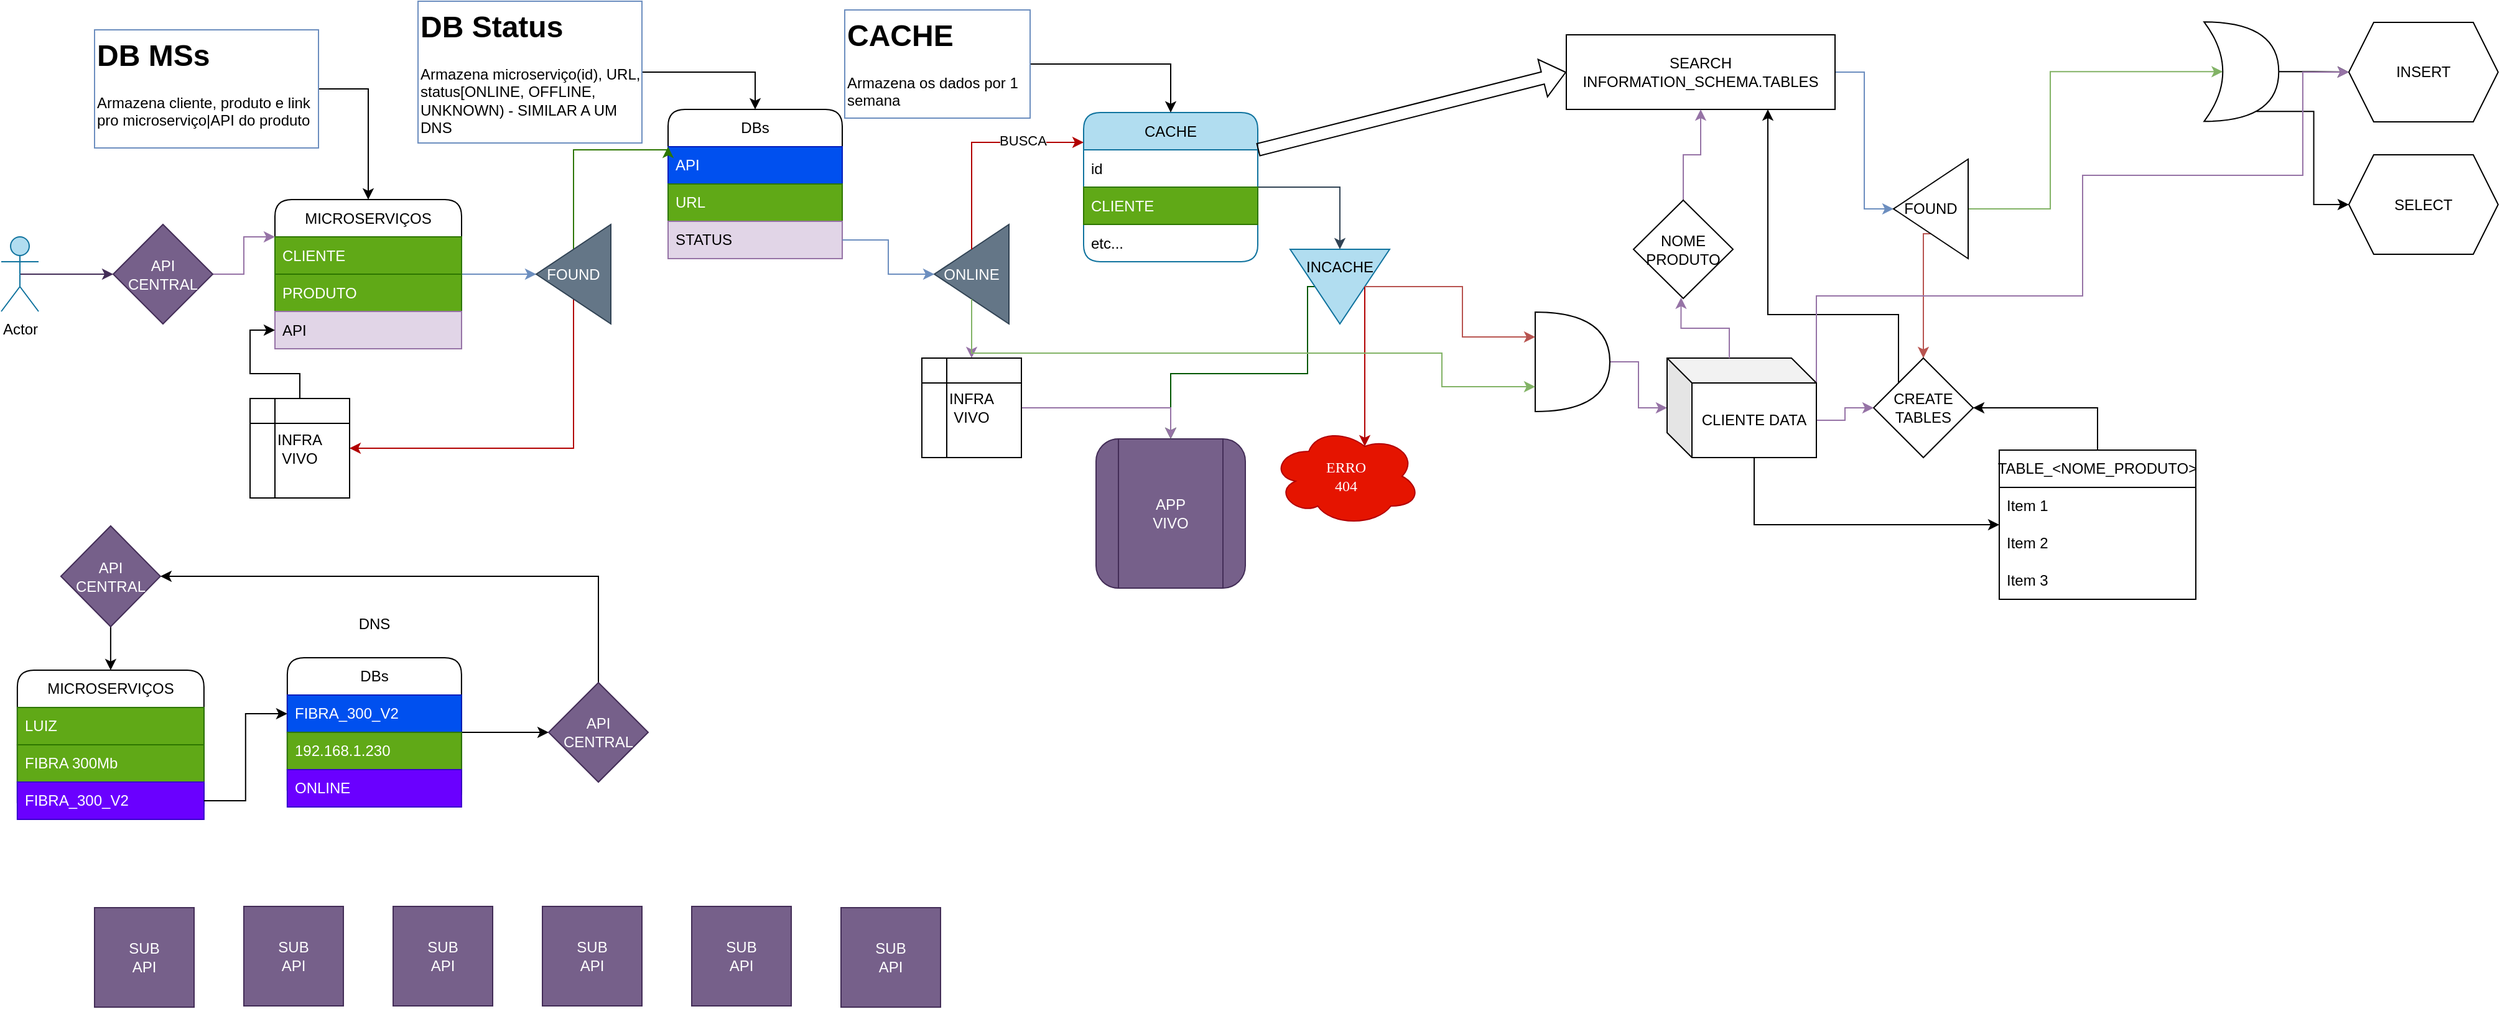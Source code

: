 <mxfile version="24.2.3" type="device">
  <diagram name="Page-1" id="OeaDjAwAkITtcOI55Jw8">
    <mxGraphModel dx="1214" dy="655" grid="0" gridSize="10" guides="1" tooltips="1" connect="1" arrows="1" fold="1" page="1" pageScale="1" pageWidth="1169" pageHeight="827" math="0" shadow="0">
      <root>
        <mxCell id="0" />
        <mxCell id="1" parent="0" />
        <mxCell id="YpSjXEOMrlfp69nb3dO_-20" style="edgeStyle=orthogonalEdgeStyle;rounded=0;orthogonalLoop=1;jettySize=auto;html=1;exitX=0.5;exitY=0.5;exitDx=0;exitDy=0;exitPerimeter=0;entryX=0;entryY=0.5;entryDx=0;entryDy=0;fillColor=#76608a;strokeColor=#432D57;" parent="1" source="YpSjXEOMrlfp69nb3dO_-1" target="YpSjXEOMrlfp69nb3dO_-6" edge="1">
          <mxGeometry relative="1" as="geometry" />
        </mxCell>
        <mxCell id="YpSjXEOMrlfp69nb3dO_-1" value="Actor" style="shape=umlActor;verticalLabelPosition=bottom;verticalAlign=top;html=1;outlineConnect=0;fillColor=#b1ddf0;strokeColor=#10739e;" parent="1" vertex="1">
          <mxGeometry x="10" y="197.5" width="30" height="60" as="geometry" />
        </mxCell>
        <mxCell id="YpSjXEOMrlfp69nb3dO_-35" style="edgeStyle=orthogonalEdgeStyle;rounded=0;orthogonalLoop=1;jettySize=auto;html=1;entryX=0;entryY=0.5;entryDx=0;entryDy=0;fillColor=#dae8fc;strokeColor=#6c8ebf;" parent="1" source="YpSjXEOMrlfp69nb3dO_-2" target="YpSjXEOMrlfp69nb3dO_-33" edge="1">
          <mxGeometry relative="1" as="geometry" />
        </mxCell>
        <mxCell id="YpSjXEOMrlfp69nb3dO_-2" value="MICROSERVIÇOS" style="swimlane;fontStyle=0;childLayout=stackLayout;horizontal=1;startSize=30;horizontalStack=0;resizeParent=1;resizeParentMax=0;resizeLast=0;collapsible=1;marginBottom=0;whiteSpace=wrap;html=1;rounded=1;" parent="1" vertex="1">
          <mxGeometry x="230" y="167.5" width="150" height="120" as="geometry" />
        </mxCell>
        <mxCell id="YpSjXEOMrlfp69nb3dO_-3" value="CLIENTE" style="text;strokeColor=#2D7600;fillColor=#60a917;align=left;verticalAlign=middle;spacingLeft=4;spacingRight=4;overflow=hidden;points=[[0,0.5],[1,0.5]];portConstraint=eastwest;rotatable=0;whiteSpace=wrap;html=1;fontColor=#ffffff;" parent="YpSjXEOMrlfp69nb3dO_-2" vertex="1">
          <mxGeometry y="30" width="150" height="30" as="geometry" />
        </mxCell>
        <mxCell id="YpSjXEOMrlfp69nb3dO_-4" value="PRODUTO" style="text;strokeColor=#2D7600;fillColor=#60a917;align=left;verticalAlign=middle;spacingLeft=4;spacingRight=4;overflow=hidden;points=[[0,0.5],[1,0.5]];portConstraint=eastwest;rotatable=0;whiteSpace=wrap;html=1;fontColor=#ffffff;" parent="YpSjXEOMrlfp69nb3dO_-2" vertex="1">
          <mxGeometry y="60" width="150" height="30" as="geometry" />
        </mxCell>
        <mxCell id="YpSjXEOMrlfp69nb3dO_-5" value="API" style="text;strokeColor=#9673a6;fillColor=#e1d5e7;align=left;verticalAlign=middle;spacingLeft=4;spacingRight=4;overflow=hidden;points=[[0,0.5],[1,0.5]];portConstraint=eastwest;rotatable=0;whiteSpace=wrap;html=1;" parent="YpSjXEOMrlfp69nb3dO_-2" vertex="1">
          <mxGeometry y="90" width="150" height="30" as="geometry" />
        </mxCell>
        <mxCell id="YpSjXEOMrlfp69nb3dO_-32" style="edgeStyle=orthogonalEdgeStyle;rounded=0;orthogonalLoop=1;jettySize=auto;html=1;exitX=1;exitY=0.5;exitDx=0;exitDy=0;entryX=0;entryY=0.25;entryDx=0;entryDy=0;fillColor=#e1d5e7;strokeColor=#9673a6;" parent="1" source="YpSjXEOMrlfp69nb3dO_-6" target="YpSjXEOMrlfp69nb3dO_-2" edge="1">
          <mxGeometry relative="1" as="geometry" />
        </mxCell>
        <mxCell id="YpSjXEOMrlfp69nb3dO_-6" value="API&lt;div&gt;CENTRAL&lt;/div&gt;" style="rhombus;whiteSpace=wrap;html=1;fillColor=#76608a;fontColor=#ffffff;strokeColor=#432D57;" parent="1" vertex="1">
          <mxGeometry x="100" y="187.5" width="80" height="80" as="geometry" />
        </mxCell>
        <mxCell id="YpSjXEOMrlfp69nb3dO_-8" value="DBs" style="swimlane;fontStyle=0;childLayout=stackLayout;horizontal=1;startSize=30;horizontalStack=0;resizeParent=1;resizeParentMax=0;resizeLast=0;collapsible=1;marginBottom=0;whiteSpace=wrap;html=1;rounded=1;" parent="1" vertex="1">
          <mxGeometry x="546" y="95" width="140" height="120" as="geometry" />
        </mxCell>
        <mxCell id="YpSjXEOMrlfp69nb3dO_-9" value="API" style="text;strokeColor=#001DBC;fillColor=#0050ef;align=left;verticalAlign=middle;spacingLeft=4;spacingRight=4;overflow=hidden;points=[[0,0.5],[1,0.5]];portConstraint=eastwest;rotatable=0;whiteSpace=wrap;html=1;fontColor=#ffffff;" parent="YpSjXEOMrlfp69nb3dO_-8" vertex="1">
          <mxGeometry y="30" width="140" height="30" as="geometry" />
        </mxCell>
        <mxCell id="YpSjXEOMrlfp69nb3dO_-10" value="URL" style="text;strokeColor=#2D7600;fillColor=#60a917;align=left;verticalAlign=middle;spacingLeft=4;spacingRight=4;overflow=hidden;points=[[0,0.5],[1,0.5]];portConstraint=eastwest;rotatable=0;whiteSpace=wrap;html=1;fontColor=#ffffff;" parent="YpSjXEOMrlfp69nb3dO_-8" vertex="1">
          <mxGeometry y="60" width="140" height="30" as="geometry" />
        </mxCell>
        <mxCell id="YpSjXEOMrlfp69nb3dO_-11" value="STATUS" style="text;strokeColor=#9673a6;fillColor=#e1d5e7;align=left;verticalAlign=middle;spacingLeft=4;spacingRight=4;overflow=hidden;points=[[0,0.5],[1,0.5]];portConstraint=eastwest;rotatable=0;whiteSpace=wrap;html=1;" parent="YpSjXEOMrlfp69nb3dO_-8" vertex="1">
          <mxGeometry y="90" width="140" height="30" as="geometry" />
        </mxCell>
        <mxCell id="YpSjXEOMrlfp69nb3dO_-55" style="edgeStyle=orthogonalEdgeStyle;rounded=0;orthogonalLoop=1;jettySize=auto;html=1;exitX=1;exitY=0.5;exitDx=0;exitDy=0;entryX=0;entryY=0.5;entryDx=0;entryDy=0;fillColor=#647687;strokeColor=#314354;" parent="1" source="YpSjXEOMrlfp69nb3dO_-13" target="YpSjXEOMrlfp69nb3dO_-54" edge="1">
          <mxGeometry relative="1" as="geometry" />
        </mxCell>
        <mxCell id="YpSjXEOMrlfp69nb3dO_-13" value="CACHE" style="swimlane;fontStyle=0;childLayout=stackLayout;horizontal=1;startSize=30;horizontalStack=0;resizeParent=1;resizeParentMax=0;resizeLast=0;collapsible=1;marginBottom=0;whiteSpace=wrap;html=1;fillColor=#b1ddf0;strokeColor=#10739e;rounded=1;" parent="1" vertex="1">
          <mxGeometry x="880" y="97.5" width="140" height="120" as="geometry" />
        </mxCell>
        <mxCell id="YpSjXEOMrlfp69nb3dO_-14" value="id" style="text;strokeColor=none;fillColor=none;align=left;verticalAlign=middle;spacingLeft=4;spacingRight=4;overflow=hidden;points=[[0,0.5],[1,0.5]];portConstraint=eastwest;rotatable=0;whiteSpace=wrap;html=1;rounded=1;" parent="YpSjXEOMrlfp69nb3dO_-13" vertex="1">
          <mxGeometry y="30" width="140" height="30" as="geometry" />
        </mxCell>
        <mxCell id="YpSjXEOMrlfp69nb3dO_-15" value="CLIENTE" style="text;strokeColor=#2D7600;fillColor=#60a917;align=left;verticalAlign=middle;spacingLeft=4;spacingRight=4;overflow=hidden;points=[[0,0.5],[1,0.5]];portConstraint=eastwest;rotatable=0;whiteSpace=wrap;html=1;fontColor=#ffffff;" parent="YpSjXEOMrlfp69nb3dO_-13" vertex="1">
          <mxGeometry y="60" width="140" height="30" as="geometry" />
        </mxCell>
        <mxCell id="YpSjXEOMrlfp69nb3dO_-16" value="etc..." style="text;strokeColor=none;fillColor=none;align=left;verticalAlign=middle;spacingLeft=4;spacingRight=4;overflow=hidden;points=[[0,0.5],[1,0.5]];portConstraint=eastwest;rotatable=0;whiteSpace=wrap;html=1;" parent="YpSjXEOMrlfp69nb3dO_-13" vertex="1">
          <mxGeometry y="90" width="140" height="30" as="geometry" />
        </mxCell>
        <mxCell id="YpSjXEOMrlfp69nb3dO_-37" style="edgeStyle=orthogonalEdgeStyle;rounded=0;orthogonalLoop=1;jettySize=auto;html=1;exitX=0.5;exitY=0;exitDx=0;exitDy=0;entryX=0;entryY=0.25;entryDx=0;entryDy=0;fillColor=#60a917;strokeColor=#2D7600;" parent="1" source="YpSjXEOMrlfp69nb3dO_-33" target="YpSjXEOMrlfp69nb3dO_-8" edge="1">
          <mxGeometry relative="1" as="geometry">
            <Array as="points">
              <mxPoint x="470" y="127.5" />
            </Array>
          </mxGeometry>
        </mxCell>
        <mxCell id="YpSjXEOMrlfp69nb3dO_-62" style="edgeStyle=orthogonalEdgeStyle;rounded=0;orthogonalLoop=1;jettySize=auto;html=1;exitX=0.5;exitY=1;exitDx=0;exitDy=0;entryX=1;entryY=0.5;entryDx=0;entryDy=0;fillColor=#e51400;strokeColor=#B20000;" parent="1" source="YpSjXEOMrlfp69nb3dO_-33" target="YpSjXEOMrlfp69nb3dO_-46" edge="1">
          <mxGeometry relative="1" as="geometry">
            <Array as="points">
              <mxPoint x="470" y="367.5" />
            </Array>
          </mxGeometry>
        </mxCell>
        <mxCell id="YpSjXEOMrlfp69nb3dO_-33" value="FOUND" style="triangle;whiteSpace=wrap;html=1;flipH=1;fillColor=#647687;fontColor=#ffffff;strokeColor=#314354;" parent="1" vertex="1">
          <mxGeometry x="440" y="187.5" width="60" height="80" as="geometry" />
        </mxCell>
        <mxCell id="J5_IYVWnW0NtavB5LWbP-10" style="edgeStyle=orthogonalEdgeStyle;rounded=0;orthogonalLoop=1;jettySize=auto;html=1;exitX=0.5;exitY=1;exitDx=0;exitDy=0;entryX=0.5;entryY=0;entryDx=0;entryDy=0;fillColor=#e1d5e7;strokeColor=#9673a6;" edge="1" parent="1" source="YpSjXEOMrlfp69nb3dO_-38" target="gtCgT5ok4bYemjkZfHVg-14">
          <mxGeometry relative="1" as="geometry" />
        </mxCell>
        <mxCell id="YpSjXEOMrlfp69nb3dO_-38" value="ONLINE" style="triangle;whiteSpace=wrap;html=1;flipH=1;fillColor=#647687;fontColor=#ffffff;strokeColor=#314354;" parent="1" vertex="1">
          <mxGeometry x="760" y="187.5" width="60" height="80" as="geometry" />
        </mxCell>
        <mxCell id="YpSjXEOMrlfp69nb3dO_-40" style="edgeStyle=orthogonalEdgeStyle;rounded=0;orthogonalLoop=1;jettySize=auto;html=1;exitX=1;exitY=0.5;exitDx=0;exitDy=0;entryX=0;entryY=0.5;entryDx=0;entryDy=0;fillColor=#dae8fc;strokeColor=#6c8ebf;" parent="1" source="YpSjXEOMrlfp69nb3dO_-11" target="YpSjXEOMrlfp69nb3dO_-38" edge="1">
          <mxGeometry relative="1" as="geometry" />
        </mxCell>
        <mxCell id="YpSjXEOMrlfp69nb3dO_-43" style="edgeStyle=orthogonalEdgeStyle;rounded=0;orthogonalLoop=1;jettySize=auto;html=1;exitX=0.5;exitY=0;exitDx=0;exitDy=0;entryX=0;entryY=0.2;entryDx=0;entryDy=0;entryPerimeter=0;fillColor=#e51400;strokeColor=#B20000;" parent="1" source="YpSjXEOMrlfp69nb3dO_-38" target="YpSjXEOMrlfp69nb3dO_-13" edge="1">
          <mxGeometry relative="1" as="geometry">
            <Array as="points">
              <mxPoint x="790" y="121.5" />
            </Array>
          </mxGeometry>
        </mxCell>
        <mxCell id="gtCgT5ok4bYemjkZfHVg-15" value="BUSCA" style="edgeLabel;html=1;align=center;verticalAlign=middle;resizable=0;points=[];" parent="YpSjXEOMrlfp69nb3dO_-43" vertex="1" connectable="0">
          <mxGeometry x="0.443" y="3" relative="1" as="geometry">
            <mxPoint y="1" as="offset" />
          </mxGeometry>
        </mxCell>
        <mxCell id="YpSjXEOMrlfp69nb3dO_-44" value="APP&lt;div&gt;VIVO&lt;/div&gt;" style="shape=process;whiteSpace=wrap;html=1;backgroundOutline=1;rounded=1;fillColor=#76608a;fontColor=#ffffff;strokeColor=#432D57;align=center;" parent="1" vertex="1">
          <mxGeometry x="890" y="360" width="120" height="120" as="geometry" />
        </mxCell>
        <mxCell id="YpSjXEOMrlfp69nb3dO_-48" style="edgeStyle=orthogonalEdgeStyle;rounded=0;orthogonalLoop=1;jettySize=auto;html=1;exitX=0.5;exitY=0;exitDx=0;exitDy=0;entryX=0;entryY=0.5;entryDx=0;entryDy=0;" parent="1" source="YpSjXEOMrlfp69nb3dO_-46" target="YpSjXEOMrlfp69nb3dO_-5" edge="1">
          <mxGeometry relative="1" as="geometry" />
        </mxCell>
        <mxCell id="YpSjXEOMrlfp69nb3dO_-46" value="INFRA&lt;div&gt;VIVO&lt;/div&gt;" style="shape=internalStorage;whiteSpace=wrap;html=1;backgroundOutline=1;" parent="1" vertex="1">
          <mxGeometry x="210" y="327.5" width="80" height="80" as="geometry" />
        </mxCell>
        <mxCell id="YpSjXEOMrlfp69nb3dO_-56" style="edgeStyle=orthogonalEdgeStyle;rounded=0;orthogonalLoop=1;jettySize=auto;html=1;exitX=0.5;exitY=1;exitDx=0;exitDy=0;entryX=0.5;entryY=0;entryDx=0;entryDy=0;fillColor=#008a00;strokeColor=#005700;" parent="1" source="YpSjXEOMrlfp69nb3dO_-54" target="YpSjXEOMrlfp69nb3dO_-44" edge="1">
          <mxGeometry relative="1" as="geometry">
            <Array as="points">
              <mxPoint x="1060" y="307.5" />
              <mxPoint x="950" y="307.5" />
            </Array>
          </mxGeometry>
        </mxCell>
        <mxCell id="YpSjXEOMrlfp69nb3dO_-54" value="INCACHE" style="triangle;whiteSpace=wrap;html=1;rotation=90;fillColor=#b1ddf0;strokeColor=#10739e;horizontal=0;verticalAlign=top;" parent="1" vertex="1">
          <mxGeometry x="1056" y="197.5" width="60" height="80" as="geometry" />
        </mxCell>
        <mxCell id="YpSjXEOMrlfp69nb3dO_-58" value="&lt;div&gt;ERRO&lt;/div&gt;404" style="ellipse;shape=cloud;whiteSpace=wrap;html=1;fillColor=#e51400;fontColor=#ffffff;strokeColor=#B20000;shadow=0;fontFamily=Garamond;verticalAlign=middle;align=center;horizontal=1;" parent="1" vertex="1">
          <mxGeometry x="1031" y="350" width="120" height="80" as="geometry" />
        </mxCell>
        <mxCell id="YpSjXEOMrlfp69nb3dO_-65" style="edgeStyle=orthogonalEdgeStyle;rounded=0;orthogonalLoop=1;jettySize=auto;html=1;exitX=1;exitY=0.5;exitDx=0;exitDy=0;entryX=0.5;entryY=0;entryDx=0;entryDy=0;" parent="1" source="YpSjXEOMrlfp69nb3dO_-64" target="YpSjXEOMrlfp69nb3dO_-2" edge="1">
          <mxGeometry relative="1" as="geometry" />
        </mxCell>
        <mxCell id="YpSjXEOMrlfp69nb3dO_-64" value="&lt;h1 style=&quot;margin-top: 0px;&quot;&gt;DB MSs&lt;/h1&gt;&lt;p&gt;Armazena cliente, produto e link pro microserviço|API do produto&lt;/p&gt;" style="text;html=1;whiteSpace=wrap;overflow=hidden;rounded=0;fillColor=none;strokeColor=#6c8ebf;" parent="1" vertex="1">
          <mxGeometry x="85" y="31" width="180" height="95" as="geometry" />
        </mxCell>
        <mxCell id="YpSjXEOMrlfp69nb3dO_-67" style="edgeStyle=orthogonalEdgeStyle;rounded=0;orthogonalLoop=1;jettySize=auto;html=1;exitX=1;exitY=0.5;exitDx=0;exitDy=0;entryX=0.5;entryY=0;entryDx=0;entryDy=0;" parent="1" source="YpSjXEOMrlfp69nb3dO_-66" target="YpSjXEOMrlfp69nb3dO_-8" edge="1">
          <mxGeometry relative="1" as="geometry" />
        </mxCell>
        <mxCell id="YpSjXEOMrlfp69nb3dO_-66" value="&lt;h1 style=&quot;margin-top: 0px;&quot;&gt;DB Status&lt;/h1&gt;&lt;p&gt;Armazena microserviço(id), URL, status[ONLINE, OFFLINE, UNKNOWN) - SIMILAR A UM DNS&lt;/p&gt;" style="text;html=1;whiteSpace=wrap;overflow=hidden;rounded=0;fillColor=none;strokeColor=#6c8ebf;" parent="1" vertex="1">
          <mxGeometry x="345" y="8" width="180" height="114" as="geometry" />
        </mxCell>
        <mxCell id="YpSjXEOMrlfp69nb3dO_-70" value="MICROSERVIÇOS" style="swimlane;fontStyle=0;childLayout=stackLayout;horizontal=1;startSize=30;horizontalStack=0;resizeParent=1;resizeParentMax=0;resizeLast=0;collapsible=1;marginBottom=0;whiteSpace=wrap;html=1;rounded=1;" parent="1" vertex="1">
          <mxGeometry x="22.94" y="546" width="150" height="120" as="geometry" />
        </mxCell>
        <mxCell id="YpSjXEOMrlfp69nb3dO_-71" value="LUIZ" style="text;strokeColor=#2D7600;fillColor=#60a917;align=left;verticalAlign=middle;spacingLeft=4;spacingRight=4;overflow=hidden;points=[[0,0.5],[1,0.5]];portConstraint=eastwest;rotatable=0;whiteSpace=wrap;html=1;fontColor=#ffffff;" parent="YpSjXEOMrlfp69nb3dO_-70" vertex="1">
          <mxGeometry y="30" width="150" height="30" as="geometry" />
        </mxCell>
        <mxCell id="YpSjXEOMrlfp69nb3dO_-72" value="FIBRA 300Mb" style="text;strokeColor=#2D7600;fillColor=#60a917;align=left;verticalAlign=middle;spacingLeft=4;spacingRight=4;overflow=hidden;points=[[0,0.5],[1,0.5]];portConstraint=eastwest;rotatable=0;whiteSpace=wrap;html=1;fontColor=#ffffff;" parent="YpSjXEOMrlfp69nb3dO_-70" vertex="1">
          <mxGeometry y="60" width="150" height="30" as="geometry" />
        </mxCell>
        <mxCell id="YpSjXEOMrlfp69nb3dO_-73" value="FIBRA_300_V2" style="text;strokeColor=#3700CC;fillColor=#6a00ff;align=left;verticalAlign=middle;spacingLeft=4;spacingRight=4;overflow=hidden;points=[[0,0.5],[1,0.5]];portConstraint=eastwest;rotatable=0;whiteSpace=wrap;html=1;fontColor=#ffffff;" parent="YpSjXEOMrlfp69nb3dO_-70" vertex="1">
          <mxGeometry y="90" width="150" height="30" as="geometry" />
        </mxCell>
        <mxCell id="YpSjXEOMrlfp69nb3dO_-68" style="edgeStyle=orthogonalEdgeStyle;rounded=0;orthogonalLoop=1;jettySize=auto;html=1;exitX=0.5;exitY=0;exitDx=0;exitDy=0;entryX=0.625;entryY=0.2;entryDx=0;entryDy=0;entryPerimeter=0;fillColor=#e51400;strokeColor=#B20000;" parent="1" source="YpSjXEOMrlfp69nb3dO_-54" target="YpSjXEOMrlfp69nb3dO_-58" edge="1">
          <mxGeometry relative="1" as="geometry" />
        </mxCell>
        <mxCell id="gtCgT5ok4bYemjkZfHVg-25" style="edgeStyle=orthogonalEdgeStyle;rounded=0;orthogonalLoop=1;jettySize=auto;html=1;exitX=1;exitY=0.5;exitDx=0;exitDy=0;entryX=0;entryY=0.5;entryDx=0;entryDy=0;" parent="1" source="YpSjXEOMrlfp69nb3dO_-74" target="gtCgT5ok4bYemjkZfHVg-24" edge="1">
          <mxGeometry relative="1" as="geometry" />
        </mxCell>
        <mxCell id="YpSjXEOMrlfp69nb3dO_-74" value="DBs" style="swimlane;fontStyle=0;childLayout=stackLayout;horizontal=1;startSize=30;horizontalStack=0;resizeParent=1;resizeParentMax=0;resizeLast=0;collapsible=1;marginBottom=0;whiteSpace=wrap;html=1;rounded=1;" parent="1" vertex="1">
          <mxGeometry x="239.94" y="536" width="140" height="120" as="geometry" />
        </mxCell>
        <mxCell id="YpSjXEOMrlfp69nb3dO_-75" value="FIBRA_300_V2" style="text;strokeColor=#001DBC;fillColor=#0050ef;align=left;verticalAlign=middle;spacingLeft=4;spacingRight=4;overflow=hidden;points=[[0,0.5],[1,0.5]];portConstraint=eastwest;rotatable=0;whiteSpace=wrap;html=1;fontColor=#ffffff;" parent="YpSjXEOMrlfp69nb3dO_-74" vertex="1">
          <mxGeometry y="30" width="140" height="30" as="geometry" />
        </mxCell>
        <mxCell id="YpSjXEOMrlfp69nb3dO_-76" value="192.168.1.230" style="text;strokeColor=#2D7600;fillColor=#60a917;align=left;verticalAlign=middle;spacingLeft=4;spacingRight=4;overflow=hidden;points=[[0,0.5],[1,0.5]];portConstraint=eastwest;rotatable=0;whiteSpace=wrap;html=1;fontColor=#ffffff;" parent="YpSjXEOMrlfp69nb3dO_-74" vertex="1">
          <mxGeometry y="60" width="140" height="30" as="geometry" />
        </mxCell>
        <mxCell id="YpSjXEOMrlfp69nb3dO_-77" value="ONLINE" style="text;strokeColor=#3700CC;fillColor=#6a00ff;align=left;verticalAlign=middle;spacingLeft=4;spacingRight=4;overflow=hidden;points=[[0,0.5],[1,0.5]];portConstraint=eastwest;rotatable=0;whiteSpace=wrap;html=1;fontColor=#ffffff;" parent="YpSjXEOMrlfp69nb3dO_-74" vertex="1">
          <mxGeometry y="90" width="140" height="30" as="geometry" />
        </mxCell>
        <mxCell id="YpSjXEOMrlfp69nb3dO_-78" style="edgeStyle=orthogonalEdgeStyle;rounded=0;orthogonalLoop=1;jettySize=auto;html=1;exitX=1;exitY=0.5;exitDx=0;exitDy=0;entryX=0;entryY=0.5;entryDx=0;entryDy=0;" parent="1" source="YpSjXEOMrlfp69nb3dO_-73" target="YpSjXEOMrlfp69nb3dO_-75" edge="1">
          <mxGeometry relative="1" as="geometry" />
        </mxCell>
        <mxCell id="YpSjXEOMrlfp69nb3dO_-83" style="edgeStyle=orthogonalEdgeStyle;rounded=0;orthogonalLoop=1;jettySize=auto;html=1;exitX=0.5;exitY=1;exitDx=0;exitDy=0;entryX=0.5;entryY=0;entryDx=0;entryDy=0;" parent="1" source="YpSjXEOMrlfp69nb3dO_-82" target="YpSjXEOMrlfp69nb3dO_-70" edge="1">
          <mxGeometry relative="1" as="geometry" />
        </mxCell>
        <mxCell id="YpSjXEOMrlfp69nb3dO_-82" value="API&lt;div&gt;CENTRAL&lt;/div&gt;" style="rhombus;whiteSpace=wrap;html=1;fillColor=#76608a;fontColor=#ffffff;strokeColor=#432D57;" parent="1" vertex="1">
          <mxGeometry x="57.94" y="430" width="80" height="81" as="geometry" />
        </mxCell>
        <mxCell id="YpSjXEOMrlfp69nb3dO_-86" value="SUB&lt;div&gt;API&lt;/div&gt;" style="whiteSpace=wrap;html=1;aspect=fixed;fillColor=#76608a;strokeColor=#432D57;fontColor=#ffffff;" parent="1" vertex="1">
          <mxGeometry x="85" y="737" width="80" height="80" as="geometry" />
        </mxCell>
        <mxCell id="YpSjXEOMrlfp69nb3dO_-87" value="&lt;div&gt;SUB&lt;div&gt;API&lt;/div&gt;&lt;/div&gt;" style="whiteSpace=wrap;html=1;aspect=fixed;fillColor=#76608a;strokeColor=#432D57;fontColor=#ffffff;" parent="1" vertex="1">
          <mxGeometry x="205" y="736" width="80" height="80" as="geometry" />
        </mxCell>
        <mxCell id="YpSjXEOMrlfp69nb3dO_-88" value="SUB&lt;div&gt;API&lt;/div&gt;" style="whiteSpace=wrap;html=1;aspect=fixed;fillColor=#76608a;strokeColor=#432D57;fontColor=#ffffff;" parent="1" vertex="1">
          <mxGeometry x="325" y="736" width="80" height="80" as="geometry" />
        </mxCell>
        <mxCell id="YpSjXEOMrlfp69nb3dO_-89" value="SUB&lt;div&gt;API&lt;/div&gt;" style="whiteSpace=wrap;html=1;aspect=fixed;fillColor=#76608a;strokeColor=#432D57;fontColor=#ffffff;" parent="1" vertex="1">
          <mxGeometry x="445" y="736" width="80" height="80" as="geometry" />
        </mxCell>
        <mxCell id="YpSjXEOMrlfp69nb3dO_-90" value="SUB&lt;div&gt;API&lt;/div&gt;" style="whiteSpace=wrap;html=1;aspect=fixed;fillColor=#76608a;strokeColor=#432D57;fontColor=#ffffff;" parent="1" vertex="1">
          <mxGeometry x="565" y="736" width="80" height="80" as="geometry" />
        </mxCell>
        <mxCell id="YpSjXEOMrlfp69nb3dO_-91" value="SUB&lt;div&gt;API&lt;/div&gt;" style="whiteSpace=wrap;html=1;aspect=fixed;fillColor=#76608a;strokeColor=#432D57;fontColor=#ffffff;" parent="1" vertex="1">
          <mxGeometry x="685" y="737" width="80" height="80" as="geometry" />
        </mxCell>
        <mxCell id="YpSjXEOMrlfp69nb3dO_-102" value="DNS" style="text;html=1;align=center;verticalAlign=middle;whiteSpace=wrap;rounded=0;" parent="1" vertex="1">
          <mxGeometry x="279.94" y="494" width="60" height="30" as="geometry" />
        </mxCell>
        <mxCell id="J5_IYVWnW0NtavB5LWbP-40" style="edgeStyle=orthogonalEdgeStyle;rounded=0;orthogonalLoop=1;jettySize=auto;html=1;exitX=1;exitY=0.5;exitDx=0;exitDy=0;entryX=0.5;entryY=0;entryDx=0;entryDy=0;" edge="1" parent="1" source="YpSjXEOMrlfp69nb3dO_-104" target="YpSjXEOMrlfp69nb3dO_-13">
          <mxGeometry relative="1" as="geometry" />
        </mxCell>
        <mxCell id="YpSjXEOMrlfp69nb3dO_-104" value="&lt;h1 style=&quot;margin-top: 0px;&quot;&gt;CACHE&lt;/h1&gt;&lt;p&gt;Armazena os dados por 1 semana&lt;/p&gt;" style="text;html=1;whiteSpace=wrap;overflow=hidden;rounded=0;fillColor=none;strokeColor=#6c8ebf;" parent="1" vertex="1">
          <mxGeometry x="688" y="15" width="149" height="87" as="geometry" />
        </mxCell>
        <mxCell id="J5_IYVWnW0NtavB5LWbP-11" style="edgeStyle=orthogonalEdgeStyle;rounded=0;orthogonalLoop=1;jettySize=auto;html=1;exitX=1;exitY=0.5;exitDx=0;exitDy=0;entryX=0.5;entryY=0;entryDx=0;entryDy=0;fillColor=#e1d5e7;strokeColor=#9673a6;" edge="1" parent="1" source="gtCgT5ok4bYemjkZfHVg-14" target="YpSjXEOMrlfp69nb3dO_-44">
          <mxGeometry relative="1" as="geometry" />
        </mxCell>
        <mxCell id="gtCgT5ok4bYemjkZfHVg-14" value="INFRA&lt;div&gt;VIVO&lt;/div&gt;" style="shape=internalStorage;whiteSpace=wrap;html=1;backgroundOutline=1;" parent="1" vertex="1">
          <mxGeometry x="750" y="295" width="80" height="80" as="geometry" />
        </mxCell>
        <mxCell id="gtCgT5ok4bYemjkZfHVg-20" value="" style="shape=flexArrow;endArrow=classic;html=1;rounded=0;exitX=1;exitY=0.25;exitDx=0;exitDy=0;entryX=0;entryY=0.5;entryDx=0;entryDy=0;" parent="1" source="YpSjXEOMrlfp69nb3dO_-13" target="gtCgT5ok4bYemjkZfHVg-21" edge="1">
          <mxGeometry width="50" height="50" relative="1" as="geometry">
            <mxPoint x="1041" y="115" as="sourcePoint" />
            <mxPoint x="1259" y="70" as="targetPoint" />
          </mxGeometry>
        </mxCell>
        <mxCell id="fKNvKIz67Fcr9m6f-hZi-2" style="edgeStyle=orthogonalEdgeStyle;rounded=0;orthogonalLoop=1;jettySize=auto;html=1;exitX=1;exitY=0.5;exitDx=0;exitDy=0;entryX=0;entryY=0.5;entryDx=0;entryDy=0;fillColor=#dae8fc;strokeColor=#6c8ebf;" parent="1" source="gtCgT5ok4bYemjkZfHVg-21" target="fKNvKIz67Fcr9m6f-hZi-1" edge="1">
          <mxGeometry relative="1" as="geometry" />
        </mxCell>
        <mxCell id="gtCgT5ok4bYemjkZfHVg-21" value="SEARCH&lt;div&gt;INFORMATION_SCHEMA.TABLES&lt;/div&gt;" style="rounded=0;whiteSpace=wrap;html=1;" parent="1" vertex="1">
          <mxGeometry x="1268" y="35" width="216" height="60" as="geometry" />
        </mxCell>
        <mxCell id="gtCgT5ok4bYemjkZfHVg-26" style="edgeStyle=orthogonalEdgeStyle;rounded=0;orthogonalLoop=1;jettySize=auto;html=1;exitX=0.5;exitY=0;exitDx=0;exitDy=0;entryX=1;entryY=0.5;entryDx=0;entryDy=0;" parent="1" source="gtCgT5ok4bYemjkZfHVg-24" target="YpSjXEOMrlfp69nb3dO_-82" edge="1">
          <mxGeometry relative="1" as="geometry" />
        </mxCell>
        <mxCell id="gtCgT5ok4bYemjkZfHVg-24" value="API&lt;div&gt;CENTRAL&lt;/div&gt;" style="rhombus;whiteSpace=wrap;html=1;fillColor=#76608a;fontColor=#ffffff;strokeColor=#432D57;" parent="1" vertex="1">
          <mxGeometry x="450" y="556" width="80" height="80" as="geometry" />
        </mxCell>
        <mxCell id="fKNvKIz67Fcr9m6f-hZi-3" style="edgeStyle=orthogonalEdgeStyle;rounded=0;orthogonalLoop=1;jettySize=auto;html=1;exitX=1;exitY=0.5;exitDx=0;exitDy=0;fillColor=#d5e8d4;strokeColor=#82b366;entryX=0.25;entryY=0.5;entryDx=0;entryDy=0;entryPerimeter=0;" parent="1" source="fKNvKIz67Fcr9m6f-hZi-1" target="fKNvKIz67Fcr9m6f-hZi-4" edge="1">
          <mxGeometry relative="1" as="geometry">
            <mxPoint x="1810.647" y="64.647" as="targetPoint" />
            <Array as="points">
              <mxPoint x="1657" y="175" />
              <mxPoint x="1657" y="65" />
            </Array>
          </mxGeometry>
        </mxCell>
        <mxCell id="J5_IYVWnW0NtavB5LWbP-7" style="edgeStyle=orthogonalEdgeStyle;rounded=0;orthogonalLoop=1;jettySize=auto;html=1;exitX=0.5;exitY=1;exitDx=0;exitDy=0;fillColor=#f8cecc;strokeColor=#b85450;" edge="1" parent="1" source="fKNvKIz67Fcr9m6f-hZi-1" target="J5_IYVWnW0NtavB5LWbP-6">
          <mxGeometry relative="1" as="geometry">
            <Array as="points">
              <mxPoint x="1555" y="195" />
            </Array>
          </mxGeometry>
        </mxCell>
        <mxCell id="fKNvKIz67Fcr9m6f-hZi-1" value="FOUND" style="triangle;whiteSpace=wrap;html=1;flipH=1;" parent="1" vertex="1">
          <mxGeometry x="1531" y="135" width="60" height="80" as="geometry" />
        </mxCell>
        <mxCell id="J5_IYVWnW0NtavB5LWbP-36" style="edgeStyle=orthogonalEdgeStyle;rounded=0;orthogonalLoop=1;jettySize=auto;html=1;exitX=0.7;exitY=0.9;exitDx=0;exitDy=0;exitPerimeter=0;entryX=0;entryY=0.5;entryDx=0;entryDy=0;" edge="1" parent="1" source="fKNvKIz67Fcr9m6f-hZi-4" target="fKNvKIz67Fcr9m6f-hZi-9">
          <mxGeometry relative="1" as="geometry" />
        </mxCell>
        <mxCell id="J5_IYVWnW0NtavB5LWbP-37" style="edgeStyle=orthogonalEdgeStyle;rounded=0;orthogonalLoop=1;jettySize=auto;html=1;exitX=1;exitY=0.5;exitDx=0;exitDy=0;exitPerimeter=0;entryX=0;entryY=0.5;entryDx=0;entryDy=0;" edge="1" parent="1" source="fKNvKIz67Fcr9m6f-hZi-4" target="fKNvKIz67Fcr9m6f-hZi-8">
          <mxGeometry relative="1" as="geometry" />
        </mxCell>
        <mxCell id="fKNvKIz67Fcr9m6f-hZi-4" value="" style="whiteSpace=wrap;html=1;flipH=0;shape=xor;" parent="1" vertex="1">
          <mxGeometry x="1780.647" y="24.647" width="60" height="80" as="geometry" />
        </mxCell>
        <mxCell id="fKNvKIz67Fcr9m6f-hZi-8" value="INSERT" style="shape=hexagon;perimeter=hexagonPerimeter2;whiteSpace=wrap;html=1;fixedSize=1;" parent="1" vertex="1">
          <mxGeometry x="1897" y="25" width="120" height="80" as="geometry" />
        </mxCell>
        <mxCell id="fKNvKIz67Fcr9m6f-hZi-9" value="SELECT" style="shape=hexagon;perimeter=hexagonPerimeter2;whiteSpace=wrap;html=1;fixedSize=1;" parent="1" vertex="1">
          <mxGeometry x="1897" y="131.5" width="120" height="80" as="geometry" />
        </mxCell>
        <mxCell id="J5_IYVWnW0NtavB5LWbP-43" style="edgeStyle=orthogonalEdgeStyle;rounded=0;orthogonalLoop=1;jettySize=auto;html=1;exitX=0;exitY=0;exitDx=0;exitDy=0;entryX=0.75;entryY=1;entryDx=0;entryDy=0;" edge="1" parent="1" source="J5_IYVWnW0NtavB5LWbP-6" target="gtCgT5ok4bYemjkZfHVg-21">
          <mxGeometry relative="1" as="geometry">
            <Array as="points">
              <mxPoint x="1535" y="260" />
              <mxPoint x="1430" y="260" />
            </Array>
          </mxGeometry>
        </mxCell>
        <mxCell id="J5_IYVWnW0NtavB5LWbP-6" value="CREATE&lt;div&gt;TABLES&lt;/div&gt;" style="rhombus;whiteSpace=wrap;html=1;" vertex="1" parent="1">
          <mxGeometry x="1515" y="295" width="80" height="80" as="geometry" />
        </mxCell>
        <mxCell id="J5_IYVWnW0NtavB5LWbP-19" style="edgeStyle=orthogonalEdgeStyle;rounded=0;orthogonalLoop=1;jettySize=auto;html=1;exitX=1;exitY=0.5;exitDx=0;exitDy=0;exitPerimeter=0;fillColor=#e1d5e7;strokeColor=#9673a6;" edge="1" parent="1" source="J5_IYVWnW0NtavB5LWbP-14" target="J5_IYVWnW0NtavB5LWbP-18">
          <mxGeometry relative="1" as="geometry" />
        </mxCell>
        <mxCell id="J5_IYVWnW0NtavB5LWbP-14" value="" style="shape=or;whiteSpace=wrap;html=1;" vertex="1" parent="1">
          <mxGeometry x="1243" y="258" width="60" height="80" as="geometry" />
        </mxCell>
        <mxCell id="J5_IYVWnW0NtavB5LWbP-16" style="edgeStyle=orthogonalEdgeStyle;rounded=0;orthogonalLoop=1;jettySize=auto;html=1;exitX=0.5;exitY=0;exitDx=0;exitDy=0;entryX=0;entryY=0.25;entryDx=0;entryDy=0;entryPerimeter=0;fillColor=#f8cecc;strokeColor=#b85450;" edge="1" parent="1" source="YpSjXEOMrlfp69nb3dO_-54" target="J5_IYVWnW0NtavB5LWbP-14">
          <mxGeometry relative="1" as="geometry" />
        </mxCell>
        <mxCell id="J5_IYVWnW0NtavB5LWbP-17" style="edgeStyle=orthogonalEdgeStyle;rounded=0;orthogonalLoop=1;jettySize=auto;html=1;exitX=0.5;exitY=1;exitDx=0;exitDy=0;entryX=0;entryY=0.75;entryDx=0;entryDy=0;entryPerimeter=0;fillColor=#d5e8d4;strokeColor=#82b366;" edge="1" parent="1" source="YpSjXEOMrlfp69nb3dO_-38" target="J5_IYVWnW0NtavB5LWbP-14">
          <mxGeometry relative="1" as="geometry">
            <Array as="points">
              <mxPoint x="790" y="291" />
              <mxPoint x="1168" y="291" />
              <mxPoint x="1168" y="318" />
            </Array>
          </mxGeometry>
        </mxCell>
        <mxCell id="J5_IYVWnW0NtavB5LWbP-25" style="edgeStyle=orthogonalEdgeStyle;rounded=0;orthogonalLoop=1;jettySize=auto;html=1;exitX=0;exitY=0;exitDx=120;exitDy=50;exitPerimeter=0;entryX=0;entryY=0.5;entryDx=0;entryDy=0;fillColor=#e1d5e7;strokeColor=#9673a6;" edge="1" parent="1" source="J5_IYVWnW0NtavB5LWbP-18" target="J5_IYVWnW0NtavB5LWbP-6">
          <mxGeometry relative="1" as="geometry" />
        </mxCell>
        <mxCell id="J5_IYVWnW0NtavB5LWbP-33" style="edgeStyle=orthogonalEdgeStyle;rounded=0;orthogonalLoop=1;jettySize=auto;html=1;exitX=0;exitY=0;exitDx=70;exitDy=80;exitPerimeter=0;" edge="1" parent="1" source="J5_IYVWnW0NtavB5LWbP-18" target="J5_IYVWnW0NtavB5LWbP-28">
          <mxGeometry relative="1" as="geometry" />
        </mxCell>
        <mxCell id="J5_IYVWnW0NtavB5LWbP-35" style="edgeStyle=orthogonalEdgeStyle;rounded=0;orthogonalLoop=1;jettySize=auto;html=1;exitX=0;exitY=0;exitDx=120;exitDy=20;exitPerimeter=0;entryX=0;entryY=0.5;entryDx=0;entryDy=0;fillColor=#e1d5e7;strokeColor=#9673a6;" edge="1" parent="1" source="J5_IYVWnW0NtavB5LWbP-18" target="fKNvKIz67Fcr9m6f-hZi-8">
          <mxGeometry relative="1" as="geometry">
            <Array as="points">
              <mxPoint x="1469" y="245" />
              <mxPoint x="1683" y="245" />
              <mxPoint x="1683" y="148" />
              <mxPoint x="1860" y="148" />
              <mxPoint x="1860" y="65" />
            </Array>
          </mxGeometry>
        </mxCell>
        <mxCell id="J5_IYVWnW0NtavB5LWbP-18" value="CLIENTE DATA" style="shape=cube;whiteSpace=wrap;html=1;boundedLbl=1;backgroundOutline=1;darkOpacity=0.05;darkOpacity2=0.1;" vertex="1" parent="1">
          <mxGeometry x="1349" y="295" width="120" height="80" as="geometry" />
        </mxCell>
        <mxCell id="J5_IYVWnW0NtavB5LWbP-24" style="edgeStyle=orthogonalEdgeStyle;rounded=0;orthogonalLoop=1;jettySize=auto;html=1;exitX=0.5;exitY=0;exitDx=0;exitDy=0;entryX=0.5;entryY=1;entryDx=0;entryDy=0;fillColor=#e1d5e7;strokeColor=#9673a6;" edge="1" parent="1" source="J5_IYVWnW0NtavB5LWbP-22" target="gtCgT5ok4bYemjkZfHVg-21">
          <mxGeometry relative="1" as="geometry" />
        </mxCell>
        <mxCell id="J5_IYVWnW0NtavB5LWbP-22" value="&lt;div&gt;NOME&lt;/div&gt;PRODUTO" style="rhombus;whiteSpace=wrap;html=1;" vertex="1" parent="1">
          <mxGeometry x="1322" y="168" width="80" height="79" as="geometry" />
        </mxCell>
        <mxCell id="J5_IYVWnW0NtavB5LWbP-23" style="edgeStyle=orthogonalEdgeStyle;rounded=0;orthogonalLoop=1;jettySize=auto;html=1;exitX=0;exitY=0;exitDx=50.0;exitDy=0;exitPerimeter=0;entryX=0.478;entryY=0.992;entryDx=0;entryDy=0;entryPerimeter=0;fillColor=#e1d5e7;strokeColor=#9673a6;" edge="1" parent="1" source="J5_IYVWnW0NtavB5LWbP-18" target="J5_IYVWnW0NtavB5LWbP-22">
          <mxGeometry relative="1" as="geometry" />
        </mxCell>
        <mxCell id="J5_IYVWnW0NtavB5LWbP-41" style="edgeStyle=orthogonalEdgeStyle;rounded=0;orthogonalLoop=1;jettySize=auto;html=1;exitX=0.5;exitY=0;exitDx=0;exitDy=0;entryX=1;entryY=0.5;entryDx=0;entryDy=0;" edge="1" parent="1" source="J5_IYVWnW0NtavB5LWbP-28" target="J5_IYVWnW0NtavB5LWbP-6">
          <mxGeometry relative="1" as="geometry" />
        </mxCell>
        <mxCell id="J5_IYVWnW0NtavB5LWbP-28" value="TABLE_&amp;lt;NOME_PRODUTO&amp;gt;" style="swimlane;fontStyle=0;childLayout=stackLayout;horizontal=1;startSize=30;horizontalStack=0;resizeParent=1;resizeParentMax=0;resizeLast=0;collapsible=1;marginBottom=0;whiteSpace=wrap;html=1;" vertex="1" parent="1">
          <mxGeometry x="1616" y="369" width="158" height="120" as="geometry" />
        </mxCell>
        <mxCell id="J5_IYVWnW0NtavB5LWbP-29" value="Item 1" style="text;strokeColor=none;fillColor=none;align=left;verticalAlign=middle;spacingLeft=4;spacingRight=4;overflow=hidden;points=[[0,0.5],[1,0.5]];portConstraint=eastwest;rotatable=0;whiteSpace=wrap;html=1;" vertex="1" parent="J5_IYVWnW0NtavB5LWbP-28">
          <mxGeometry y="30" width="158" height="30" as="geometry" />
        </mxCell>
        <mxCell id="J5_IYVWnW0NtavB5LWbP-30" value="Item 2" style="text;strokeColor=none;fillColor=none;align=left;verticalAlign=middle;spacingLeft=4;spacingRight=4;overflow=hidden;points=[[0,0.5],[1,0.5]];portConstraint=eastwest;rotatable=0;whiteSpace=wrap;html=1;" vertex="1" parent="J5_IYVWnW0NtavB5LWbP-28">
          <mxGeometry y="60" width="158" height="30" as="geometry" />
        </mxCell>
        <mxCell id="J5_IYVWnW0NtavB5LWbP-31" value="Item 3" style="text;strokeColor=none;fillColor=none;align=left;verticalAlign=middle;spacingLeft=4;spacingRight=4;overflow=hidden;points=[[0,0.5],[1,0.5]];portConstraint=eastwest;rotatable=0;whiteSpace=wrap;html=1;" vertex="1" parent="J5_IYVWnW0NtavB5LWbP-28">
          <mxGeometry y="90" width="158" height="30" as="geometry" />
        </mxCell>
      </root>
    </mxGraphModel>
  </diagram>
</mxfile>
